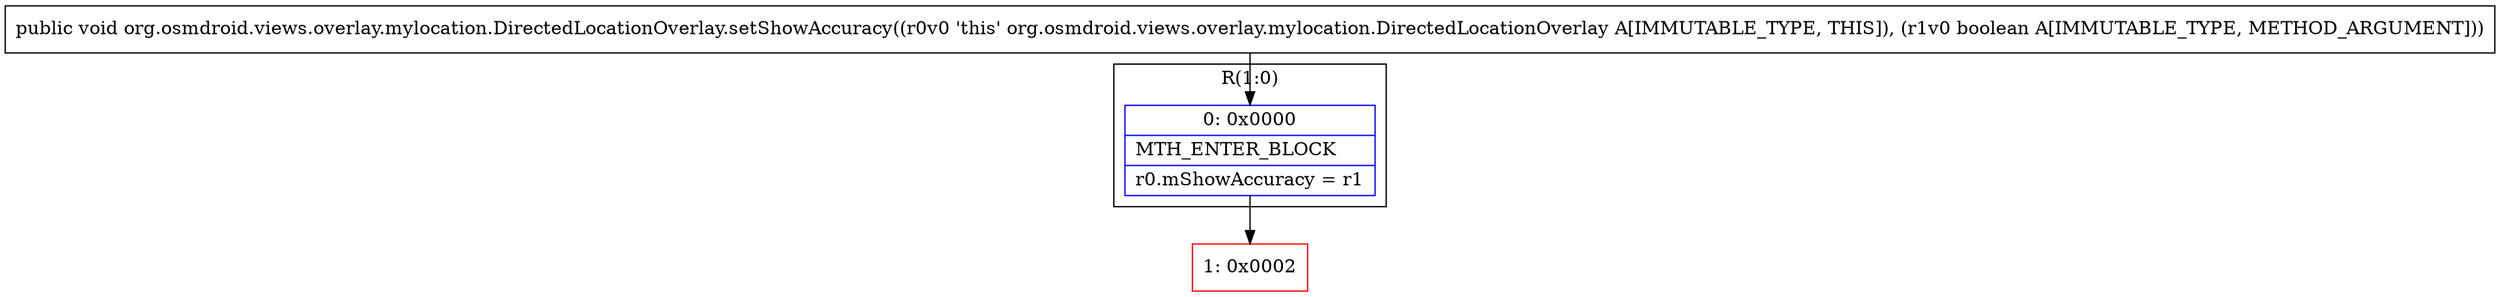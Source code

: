 digraph "CFG fororg.osmdroid.views.overlay.mylocation.DirectedLocationOverlay.setShowAccuracy(Z)V" {
subgraph cluster_Region_1721083385 {
label = "R(1:0)";
node [shape=record,color=blue];
Node_0 [shape=record,label="{0\:\ 0x0000|MTH_ENTER_BLOCK\l|r0.mShowAccuracy = r1\l}"];
}
Node_1 [shape=record,color=red,label="{1\:\ 0x0002}"];
MethodNode[shape=record,label="{public void org.osmdroid.views.overlay.mylocation.DirectedLocationOverlay.setShowAccuracy((r0v0 'this' org.osmdroid.views.overlay.mylocation.DirectedLocationOverlay A[IMMUTABLE_TYPE, THIS]), (r1v0 boolean A[IMMUTABLE_TYPE, METHOD_ARGUMENT])) }"];
MethodNode -> Node_0;
Node_0 -> Node_1;
}

